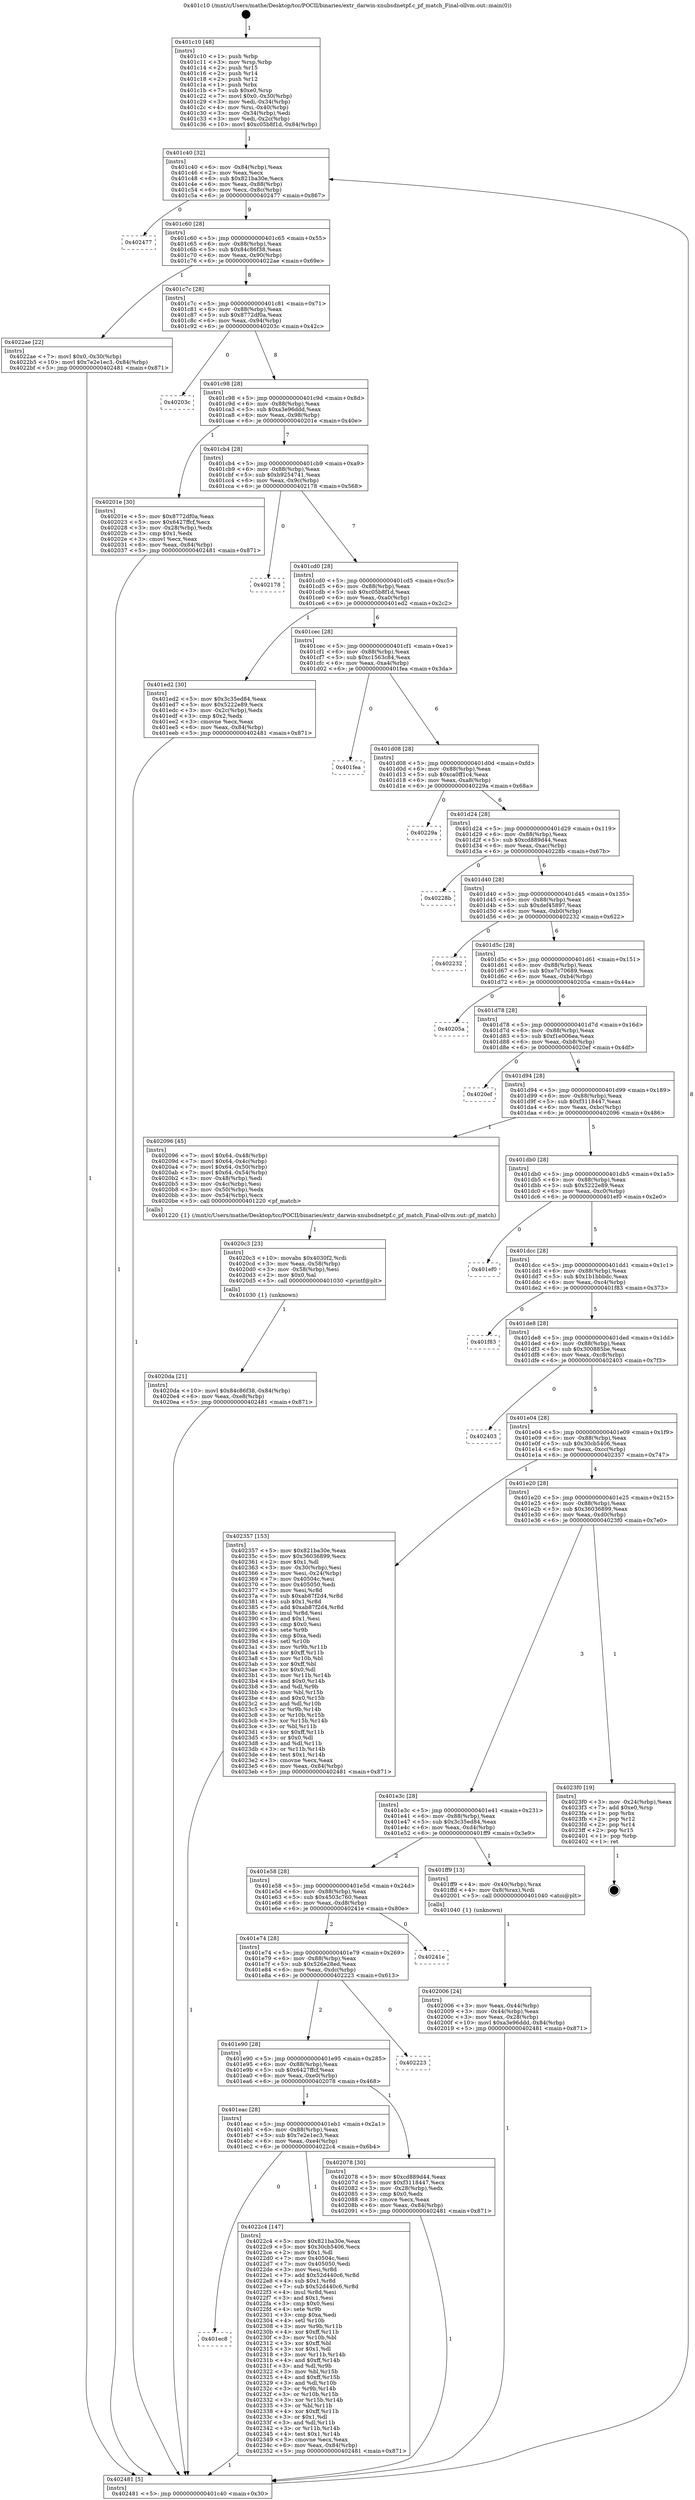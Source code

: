 digraph "0x401c10" {
  label = "0x401c10 (/mnt/c/Users/mathe/Desktop/tcc/POCII/binaries/extr_darwin-xnubsdnetpf.c_pf_match_Final-ollvm.out::main(0))"
  labelloc = "t"
  node[shape=record]

  Entry [label="",width=0.3,height=0.3,shape=circle,fillcolor=black,style=filled]
  "0x401c40" [label="{
     0x401c40 [32]\l
     | [instrs]\l
     &nbsp;&nbsp;0x401c40 \<+6\>: mov -0x84(%rbp),%eax\l
     &nbsp;&nbsp;0x401c46 \<+2\>: mov %eax,%ecx\l
     &nbsp;&nbsp;0x401c48 \<+6\>: sub $0x821ba30e,%ecx\l
     &nbsp;&nbsp;0x401c4e \<+6\>: mov %eax,-0x88(%rbp)\l
     &nbsp;&nbsp;0x401c54 \<+6\>: mov %ecx,-0x8c(%rbp)\l
     &nbsp;&nbsp;0x401c5a \<+6\>: je 0000000000402477 \<main+0x867\>\l
  }"]
  "0x402477" [label="{
     0x402477\l
  }", style=dashed]
  "0x401c60" [label="{
     0x401c60 [28]\l
     | [instrs]\l
     &nbsp;&nbsp;0x401c60 \<+5\>: jmp 0000000000401c65 \<main+0x55\>\l
     &nbsp;&nbsp;0x401c65 \<+6\>: mov -0x88(%rbp),%eax\l
     &nbsp;&nbsp;0x401c6b \<+5\>: sub $0x84c86f38,%eax\l
     &nbsp;&nbsp;0x401c70 \<+6\>: mov %eax,-0x90(%rbp)\l
     &nbsp;&nbsp;0x401c76 \<+6\>: je 00000000004022ae \<main+0x69e\>\l
  }"]
  Exit [label="",width=0.3,height=0.3,shape=circle,fillcolor=black,style=filled,peripheries=2]
  "0x4022ae" [label="{
     0x4022ae [22]\l
     | [instrs]\l
     &nbsp;&nbsp;0x4022ae \<+7\>: movl $0x0,-0x30(%rbp)\l
     &nbsp;&nbsp;0x4022b5 \<+10\>: movl $0x7e2e1ec3,-0x84(%rbp)\l
     &nbsp;&nbsp;0x4022bf \<+5\>: jmp 0000000000402481 \<main+0x871\>\l
  }"]
  "0x401c7c" [label="{
     0x401c7c [28]\l
     | [instrs]\l
     &nbsp;&nbsp;0x401c7c \<+5\>: jmp 0000000000401c81 \<main+0x71\>\l
     &nbsp;&nbsp;0x401c81 \<+6\>: mov -0x88(%rbp),%eax\l
     &nbsp;&nbsp;0x401c87 \<+5\>: sub $0x8772df0a,%eax\l
     &nbsp;&nbsp;0x401c8c \<+6\>: mov %eax,-0x94(%rbp)\l
     &nbsp;&nbsp;0x401c92 \<+6\>: je 000000000040203c \<main+0x42c\>\l
  }"]
  "0x401ec8" [label="{
     0x401ec8\l
  }", style=dashed]
  "0x40203c" [label="{
     0x40203c\l
  }", style=dashed]
  "0x401c98" [label="{
     0x401c98 [28]\l
     | [instrs]\l
     &nbsp;&nbsp;0x401c98 \<+5\>: jmp 0000000000401c9d \<main+0x8d\>\l
     &nbsp;&nbsp;0x401c9d \<+6\>: mov -0x88(%rbp),%eax\l
     &nbsp;&nbsp;0x401ca3 \<+5\>: sub $0xa3e96ddd,%eax\l
     &nbsp;&nbsp;0x401ca8 \<+6\>: mov %eax,-0x98(%rbp)\l
     &nbsp;&nbsp;0x401cae \<+6\>: je 000000000040201e \<main+0x40e\>\l
  }"]
  "0x4022c4" [label="{
     0x4022c4 [147]\l
     | [instrs]\l
     &nbsp;&nbsp;0x4022c4 \<+5\>: mov $0x821ba30e,%eax\l
     &nbsp;&nbsp;0x4022c9 \<+5\>: mov $0x30cb5406,%ecx\l
     &nbsp;&nbsp;0x4022ce \<+2\>: mov $0x1,%dl\l
     &nbsp;&nbsp;0x4022d0 \<+7\>: mov 0x40504c,%esi\l
     &nbsp;&nbsp;0x4022d7 \<+7\>: mov 0x405050,%edi\l
     &nbsp;&nbsp;0x4022de \<+3\>: mov %esi,%r8d\l
     &nbsp;&nbsp;0x4022e1 \<+7\>: add $0x52d440c6,%r8d\l
     &nbsp;&nbsp;0x4022e8 \<+4\>: sub $0x1,%r8d\l
     &nbsp;&nbsp;0x4022ec \<+7\>: sub $0x52d440c6,%r8d\l
     &nbsp;&nbsp;0x4022f3 \<+4\>: imul %r8d,%esi\l
     &nbsp;&nbsp;0x4022f7 \<+3\>: and $0x1,%esi\l
     &nbsp;&nbsp;0x4022fa \<+3\>: cmp $0x0,%esi\l
     &nbsp;&nbsp;0x4022fd \<+4\>: sete %r9b\l
     &nbsp;&nbsp;0x402301 \<+3\>: cmp $0xa,%edi\l
     &nbsp;&nbsp;0x402304 \<+4\>: setl %r10b\l
     &nbsp;&nbsp;0x402308 \<+3\>: mov %r9b,%r11b\l
     &nbsp;&nbsp;0x40230b \<+4\>: xor $0xff,%r11b\l
     &nbsp;&nbsp;0x40230f \<+3\>: mov %r10b,%bl\l
     &nbsp;&nbsp;0x402312 \<+3\>: xor $0xff,%bl\l
     &nbsp;&nbsp;0x402315 \<+3\>: xor $0x1,%dl\l
     &nbsp;&nbsp;0x402318 \<+3\>: mov %r11b,%r14b\l
     &nbsp;&nbsp;0x40231b \<+4\>: and $0xff,%r14b\l
     &nbsp;&nbsp;0x40231f \<+3\>: and %dl,%r9b\l
     &nbsp;&nbsp;0x402322 \<+3\>: mov %bl,%r15b\l
     &nbsp;&nbsp;0x402325 \<+4\>: and $0xff,%r15b\l
     &nbsp;&nbsp;0x402329 \<+3\>: and %dl,%r10b\l
     &nbsp;&nbsp;0x40232c \<+3\>: or %r9b,%r14b\l
     &nbsp;&nbsp;0x40232f \<+3\>: or %r10b,%r15b\l
     &nbsp;&nbsp;0x402332 \<+3\>: xor %r15b,%r14b\l
     &nbsp;&nbsp;0x402335 \<+3\>: or %bl,%r11b\l
     &nbsp;&nbsp;0x402338 \<+4\>: xor $0xff,%r11b\l
     &nbsp;&nbsp;0x40233c \<+3\>: or $0x1,%dl\l
     &nbsp;&nbsp;0x40233f \<+3\>: and %dl,%r11b\l
     &nbsp;&nbsp;0x402342 \<+3\>: or %r11b,%r14b\l
     &nbsp;&nbsp;0x402345 \<+4\>: test $0x1,%r14b\l
     &nbsp;&nbsp;0x402349 \<+3\>: cmovne %ecx,%eax\l
     &nbsp;&nbsp;0x40234c \<+6\>: mov %eax,-0x84(%rbp)\l
     &nbsp;&nbsp;0x402352 \<+5\>: jmp 0000000000402481 \<main+0x871\>\l
  }"]
  "0x40201e" [label="{
     0x40201e [30]\l
     | [instrs]\l
     &nbsp;&nbsp;0x40201e \<+5\>: mov $0x8772df0a,%eax\l
     &nbsp;&nbsp;0x402023 \<+5\>: mov $0x6427ffcf,%ecx\l
     &nbsp;&nbsp;0x402028 \<+3\>: mov -0x28(%rbp),%edx\l
     &nbsp;&nbsp;0x40202b \<+3\>: cmp $0x1,%edx\l
     &nbsp;&nbsp;0x40202e \<+3\>: cmovl %ecx,%eax\l
     &nbsp;&nbsp;0x402031 \<+6\>: mov %eax,-0x84(%rbp)\l
     &nbsp;&nbsp;0x402037 \<+5\>: jmp 0000000000402481 \<main+0x871\>\l
  }"]
  "0x401cb4" [label="{
     0x401cb4 [28]\l
     | [instrs]\l
     &nbsp;&nbsp;0x401cb4 \<+5\>: jmp 0000000000401cb9 \<main+0xa9\>\l
     &nbsp;&nbsp;0x401cb9 \<+6\>: mov -0x88(%rbp),%eax\l
     &nbsp;&nbsp;0x401cbf \<+5\>: sub $0xb9254741,%eax\l
     &nbsp;&nbsp;0x401cc4 \<+6\>: mov %eax,-0x9c(%rbp)\l
     &nbsp;&nbsp;0x401cca \<+6\>: je 0000000000402178 \<main+0x568\>\l
  }"]
  "0x4020da" [label="{
     0x4020da [21]\l
     | [instrs]\l
     &nbsp;&nbsp;0x4020da \<+10\>: movl $0x84c86f38,-0x84(%rbp)\l
     &nbsp;&nbsp;0x4020e4 \<+6\>: mov %eax,-0xe8(%rbp)\l
     &nbsp;&nbsp;0x4020ea \<+5\>: jmp 0000000000402481 \<main+0x871\>\l
  }"]
  "0x402178" [label="{
     0x402178\l
  }", style=dashed]
  "0x401cd0" [label="{
     0x401cd0 [28]\l
     | [instrs]\l
     &nbsp;&nbsp;0x401cd0 \<+5\>: jmp 0000000000401cd5 \<main+0xc5\>\l
     &nbsp;&nbsp;0x401cd5 \<+6\>: mov -0x88(%rbp),%eax\l
     &nbsp;&nbsp;0x401cdb \<+5\>: sub $0xc05b8f1d,%eax\l
     &nbsp;&nbsp;0x401ce0 \<+6\>: mov %eax,-0xa0(%rbp)\l
     &nbsp;&nbsp;0x401ce6 \<+6\>: je 0000000000401ed2 \<main+0x2c2\>\l
  }"]
  "0x4020c3" [label="{
     0x4020c3 [23]\l
     | [instrs]\l
     &nbsp;&nbsp;0x4020c3 \<+10\>: movabs $0x4030f2,%rdi\l
     &nbsp;&nbsp;0x4020cd \<+3\>: mov %eax,-0x58(%rbp)\l
     &nbsp;&nbsp;0x4020d0 \<+3\>: mov -0x58(%rbp),%esi\l
     &nbsp;&nbsp;0x4020d3 \<+2\>: mov $0x0,%al\l
     &nbsp;&nbsp;0x4020d5 \<+5\>: call 0000000000401030 \<printf@plt\>\l
     | [calls]\l
     &nbsp;&nbsp;0x401030 \{1\} (unknown)\l
  }"]
  "0x401ed2" [label="{
     0x401ed2 [30]\l
     | [instrs]\l
     &nbsp;&nbsp;0x401ed2 \<+5\>: mov $0x3c35ed84,%eax\l
     &nbsp;&nbsp;0x401ed7 \<+5\>: mov $0x5222e89,%ecx\l
     &nbsp;&nbsp;0x401edc \<+3\>: mov -0x2c(%rbp),%edx\l
     &nbsp;&nbsp;0x401edf \<+3\>: cmp $0x2,%edx\l
     &nbsp;&nbsp;0x401ee2 \<+3\>: cmovne %ecx,%eax\l
     &nbsp;&nbsp;0x401ee5 \<+6\>: mov %eax,-0x84(%rbp)\l
     &nbsp;&nbsp;0x401eeb \<+5\>: jmp 0000000000402481 \<main+0x871\>\l
  }"]
  "0x401cec" [label="{
     0x401cec [28]\l
     | [instrs]\l
     &nbsp;&nbsp;0x401cec \<+5\>: jmp 0000000000401cf1 \<main+0xe1\>\l
     &nbsp;&nbsp;0x401cf1 \<+6\>: mov -0x88(%rbp),%eax\l
     &nbsp;&nbsp;0x401cf7 \<+5\>: sub $0xc1563c84,%eax\l
     &nbsp;&nbsp;0x401cfc \<+6\>: mov %eax,-0xa4(%rbp)\l
     &nbsp;&nbsp;0x401d02 \<+6\>: je 0000000000401fea \<main+0x3da\>\l
  }"]
  "0x402481" [label="{
     0x402481 [5]\l
     | [instrs]\l
     &nbsp;&nbsp;0x402481 \<+5\>: jmp 0000000000401c40 \<main+0x30\>\l
  }"]
  "0x401c10" [label="{
     0x401c10 [48]\l
     | [instrs]\l
     &nbsp;&nbsp;0x401c10 \<+1\>: push %rbp\l
     &nbsp;&nbsp;0x401c11 \<+3\>: mov %rsp,%rbp\l
     &nbsp;&nbsp;0x401c14 \<+2\>: push %r15\l
     &nbsp;&nbsp;0x401c16 \<+2\>: push %r14\l
     &nbsp;&nbsp;0x401c18 \<+2\>: push %r12\l
     &nbsp;&nbsp;0x401c1a \<+1\>: push %rbx\l
     &nbsp;&nbsp;0x401c1b \<+7\>: sub $0xe0,%rsp\l
     &nbsp;&nbsp;0x401c22 \<+7\>: movl $0x0,-0x30(%rbp)\l
     &nbsp;&nbsp;0x401c29 \<+3\>: mov %edi,-0x34(%rbp)\l
     &nbsp;&nbsp;0x401c2c \<+4\>: mov %rsi,-0x40(%rbp)\l
     &nbsp;&nbsp;0x401c30 \<+3\>: mov -0x34(%rbp),%edi\l
     &nbsp;&nbsp;0x401c33 \<+3\>: mov %edi,-0x2c(%rbp)\l
     &nbsp;&nbsp;0x401c36 \<+10\>: movl $0xc05b8f1d,-0x84(%rbp)\l
  }"]
  "0x401eac" [label="{
     0x401eac [28]\l
     | [instrs]\l
     &nbsp;&nbsp;0x401eac \<+5\>: jmp 0000000000401eb1 \<main+0x2a1\>\l
     &nbsp;&nbsp;0x401eb1 \<+6\>: mov -0x88(%rbp),%eax\l
     &nbsp;&nbsp;0x401eb7 \<+5\>: sub $0x7e2e1ec3,%eax\l
     &nbsp;&nbsp;0x401ebc \<+6\>: mov %eax,-0xe4(%rbp)\l
     &nbsp;&nbsp;0x401ec2 \<+6\>: je 00000000004022c4 \<main+0x6b4\>\l
  }"]
  "0x401fea" [label="{
     0x401fea\l
  }", style=dashed]
  "0x401d08" [label="{
     0x401d08 [28]\l
     | [instrs]\l
     &nbsp;&nbsp;0x401d08 \<+5\>: jmp 0000000000401d0d \<main+0xfd\>\l
     &nbsp;&nbsp;0x401d0d \<+6\>: mov -0x88(%rbp),%eax\l
     &nbsp;&nbsp;0x401d13 \<+5\>: sub $0xca0ff1c4,%eax\l
     &nbsp;&nbsp;0x401d18 \<+6\>: mov %eax,-0xa8(%rbp)\l
     &nbsp;&nbsp;0x401d1e \<+6\>: je 000000000040229a \<main+0x68a\>\l
  }"]
  "0x402078" [label="{
     0x402078 [30]\l
     | [instrs]\l
     &nbsp;&nbsp;0x402078 \<+5\>: mov $0xcd889d44,%eax\l
     &nbsp;&nbsp;0x40207d \<+5\>: mov $0xf3118447,%ecx\l
     &nbsp;&nbsp;0x402082 \<+3\>: mov -0x28(%rbp),%edx\l
     &nbsp;&nbsp;0x402085 \<+3\>: cmp $0x0,%edx\l
     &nbsp;&nbsp;0x402088 \<+3\>: cmove %ecx,%eax\l
     &nbsp;&nbsp;0x40208b \<+6\>: mov %eax,-0x84(%rbp)\l
     &nbsp;&nbsp;0x402091 \<+5\>: jmp 0000000000402481 \<main+0x871\>\l
  }"]
  "0x40229a" [label="{
     0x40229a\l
  }", style=dashed]
  "0x401d24" [label="{
     0x401d24 [28]\l
     | [instrs]\l
     &nbsp;&nbsp;0x401d24 \<+5\>: jmp 0000000000401d29 \<main+0x119\>\l
     &nbsp;&nbsp;0x401d29 \<+6\>: mov -0x88(%rbp),%eax\l
     &nbsp;&nbsp;0x401d2f \<+5\>: sub $0xcd889d44,%eax\l
     &nbsp;&nbsp;0x401d34 \<+6\>: mov %eax,-0xac(%rbp)\l
     &nbsp;&nbsp;0x401d3a \<+6\>: je 000000000040228b \<main+0x67b\>\l
  }"]
  "0x401e90" [label="{
     0x401e90 [28]\l
     | [instrs]\l
     &nbsp;&nbsp;0x401e90 \<+5\>: jmp 0000000000401e95 \<main+0x285\>\l
     &nbsp;&nbsp;0x401e95 \<+6\>: mov -0x88(%rbp),%eax\l
     &nbsp;&nbsp;0x401e9b \<+5\>: sub $0x6427ffcf,%eax\l
     &nbsp;&nbsp;0x401ea0 \<+6\>: mov %eax,-0xe0(%rbp)\l
     &nbsp;&nbsp;0x401ea6 \<+6\>: je 0000000000402078 \<main+0x468\>\l
  }"]
  "0x40228b" [label="{
     0x40228b\l
  }", style=dashed]
  "0x401d40" [label="{
     0x401d40 [28]\l
     | [instrs]\l
     &nbsp;&nbsp;0x401d40 \<+5\>: jmp 0000000000401d45 \<main+0x135\>\l
     &nbsp;&nbsp;0x401d45 \<+6\>: mov -0x88(%rbp),%eax\l
     &nbsp;&nbsp;0x401d4b \<+5\>: sub $0xdef45897,%eax\l
     &nbsp;&nbsp;0x401d50 \<+6\>: mov %eax,-0xb0(%rbp)\l
     &nbsp;&nbsp;0x401d56 \<+6\>: je 0000000000402232 \<main+0x622\>\l
  }"]
  "0x402223" [label="{
     0x402223\l
  }", style=dashed]
  "0x402232" [label="{
     0x402232\l
  }", style=dashed]
  "0x401d5c" [label="{
     0x401d5c [28]\l
     | [instrs]\l
     &nbsp;&nbsp;0x401d5c \<+5\>: jmp 0000000000401d61 \<main+0x151\>\l
     &nbsp;&nbsp;0x401d61 \<+6\>: mov -0x88(%rbp),%eax\l
     &nbsp;&nbsp;0x401d67 \<+5\>: sub $0xe7c70689,%eax\l
     &nbsp;&nbsp;0x401d6c \<+6\>: mov %eax,-0xb4(%rbp)\l
     &nbsp;&nbsp;0x401d72 \<+6\>: je 000000000040205a \<main+0x44a\>\l
  }"]
  "0x401e74" [label="{
     0x401e74 [28]\l
     | [instrs]\l
     &nbsp;&nbsp;0x401e74 \<+5\>: jmp 0000000000401e79 \<main+0x269\>\l
     &nbsp;&nbsp;0x401e79 \<+6\>: mov -0x88(%rbp),%eax\l
     &nbsp;&nbsp;0x401e7f \<+5\>: sub $0x526e28ed,%eax\l
     &nbsp;&nbsp;0x401e84 \<+6\>: mov %eax,-0xdc(%rbp)\l
     &nbsp;&nbsp;0x401e8a \<+6\>: je 0000000000402223 \<main+0x613\>\l
  }"]
  "0x40205a" [label="{
     0x40205a\l
  }", style=dashed]
  "0x401d78" [label="{
     0x401d78 [28]\l
     | [instrs]\l
     &nbsp;&nbsp;0x401d78 \<+5\>: jmp 0000000000401d7d \<main+0x16d\>\l
     &nbsp;&nbsp;0x401d7d \<+6\>: mov -0x88(%rbp),%eax\l
     &nbsp;&nbsp;0x401d83 \<+5\>: sub $0xf1e006ea,%eax\l
     &nbsp;&nbsp;0x401d88 \<+6\>: mov %eax,-0xb8(%rbp)\l
     &nbsp;&nbsp;0x401d8e \<+6\>: je 00000000004020ef \<main+0x4df\>\l
  }"]
  "0x40241e" [label="{
     0x40241e\l
  }", style=dashed]
  "0x4020ef" [label="{
     0x4020ef\l
  }", style=dashed]
  "0x401d94" [label="{
     0x401d94 [28]\l
     | [instrs]\l
     &nbsp;&nbsp;0x401d94 \<+5\>: jmp 0000000000401d99 \<main+0x189\>\l
     &nbsp;&nbsp;0x401d99 \<+6\>: mov -0x88(%rbp),%eax\l
     &nbsp;&nbsp;0x401d9f \<+5\>: sub $0xf3118447,%eax\l
     &nbsp;&nbsp;0x401da4 \<+6\>: mov %eax,-0xbc(%rbp)\l
     &nbsp;&nbsp;0x401daa \<+6\>: je 0000000000402096 \<main+0x486\>\l
  }"]
  "0x402006" [label="{
     0x402006 [24]\l
     | [instrs]\l
     &nbsp;&nbsp;0x402006 \<+3\>: mov %eax,-0x44(%rbp)\l
     &nbsp;&nbsp;0x402009 \<+3\>: mov -0x44(%rbp),%eax\l
     &nbsp;&nbsp;0x40200c \<+3\>: mov %eax,-0x28(%rbp)\l
     &nbsp;&nbsp;0x40200f \<+10\>: movl $0xa3e96ddd,-0x84(%rbp)\l
     &nbsp;&nbsp;0x402019 \<+5\>: jmp 0000000000402481 \<main+0x871\>\l
  }"]
  "0x402096" [label="{
     0x402096 [45]\l
     | [instrs]\l
     &nbsp;&nbsp;0x402096 \<+7\>: movl $0x64,-0x48(%rbp)\l
     &nbsp;&nbsp;0x40209d \<+7\>: movl $0x64,-0x4c(%rbp)\l
     &nbsp;&nbsp;0x4020a4 \<+7\>: movl $0x64,-0x50(%rbp)\l
     &nbsp;&nbsp;0x4020ab \<+7\>: movl $0x64,-0x54(%rbp)\l
     &nbsp;&nbsp;0x4020b2 \<+3\>: mov -0x48(%rbp),%edi\l
     &nbsp;&nbsp;0x4020b5 \<+3\>: mov -0x4c(%rbp),%esi\l
     &nbsp;&nbsp;0x4020b8 \<+3\>: mov -0x50(%rbp),%edx\l
     &nbsp;&nbsp;0x4020bb \<+3\>: mov -0x54(%rbp),%ecx\l
     &nbsp;&nbsp;0x4020be \<+5\>: call 0000000000401220 \<pf_match\>\l
     | [calls]\l
     &nbsp;&nbsp;0x401220 \{1\} (/mnt/c/Users/mathe/Desktop/tcc/POCII/binaries/extr_darwin-xnubsdnetpf.c_pf_match_Final-ollvm.out::pf_match)\l
  }"]
  "0x401db0" [label="{
     0x401db0 [28]\l
     | [instrs]\l
     &nbsp;&nbsp;0x401db0 \<+5\>: jmp 0000000000401db5 \<main+0x1a5\>\l
     &nbsp;&nbsp;0x401db5 \<+6\>: mov -0x88(%rbp),%eax\l
     &nbsp;&nbsp;0x401dbb \<+5\>: sub $0x5222e89,%eax\l
     &nbsp;&nbsp;0x401dc0 \<+6\>: mov %eax,-0xc0(%rbp)\l
     &nbsp;&nbsp;0x401dc6 \<+6\>: je 0000000000401ef0 \<main+0x2e0\>\l
  }"]
  "0x401e58" [label="{
     0x401e58 [28]\l
     | [instrs]\l
     &nbsp;&nbsp;0x401e58 \<+5\>: jmp 0000000000401e5d \<main+0x24d\>\l
     &nbsp;&nbsp;0x401e5d \<+6\>: mov -0x88(%rbp),%eax\l
     &nbsp;&nbsp;0x401e63 \<+5\>: sub $0x4503c760,%eax\l
     &nbsp;&nbsp;0x401e68 \<+6\>: mov %eax,-0xd8(%rbp)\l
     &nbsp;&nbsp;0x401e6e \<+6\>: je 000000000040241e \<main+0x80e\>\l
  }"]
  "0x401ef0" [label="{
     0x401ef0\l
  }", style=dashed]
  "0x401dcc" [label="{
     0x401dcc [28]\l
     | [instrs]\l
     &nbsp;&nbsp;0x401dcc \<+5\>: jmp 0000000000401dd1 \<main+0x1c1\>\l
     &nbsp;&nbsp;0x401dd1 \<+6\>: mov -0x88(%rbp),%eax\l
     &nbsp;&nbsp;0x401dd7 \<+5\>: sub $0x1b1bbbdc,%eax\l
     &nbsp;&nbsp;0x401ddc \<+6\>: mov %eax,-0xc4(%rbp)\l
     &nbsp;&nbsp;0x401de2 \<+6\>: je 0000000000401f83 \<main+0x373\>\l
  }"]
  "0x401ff9" [label="{
     0x401ff9 [13]\l
     | [instrs]\l
     &nbsp;&nbsp;0x401ff9 \<+4\>: mov -0x40(%rbp),%rax\l
     &nbsp;&nbsp;0x401ffd \<+4\>: mov 0x8(%rax),%rdi\l
     &nbsp;&nbsp;0x402001 \<+5\>: call 0000000000401040 \<atoi@plt\>\l
     | [calls]\l
     &nbsp;&nbsp;0x401040 \{1\} (unknown)\l
  }"]
  "0x401f83" [label="{
     0x401f83\l
  }", style=dashed]
  "0x401de8" [label="{
     0x401de8 [28]\l
     | [instrs]\l
     &nbsp;&nbsp;0x401de8 \<+5\>: jmp 0000000000401ded \<main+0x1dd\>\l
     &nbsp;&nbsp;0x401ded \<+6\>: mov -0x88(%rbp),%eax\l
     &nbsp;&nbsp;0x401df3 \<+5\>: sub $0x300885be,%eax\l
     &nbsp;&nbsp;0x401df8 \<+6\>: mov %eax,-0xc8(%rbp)\l
     &nbsp;&nbsp;0x401dfe \<+6\>: je 0000000000402403 \<main+0x7f3\>\l
  }"]
  "0x401e3c" [label="{
     0x401e3c [28]\l
     | [instrs]\l
     &nbsp;&nbsp;0x401e3c \<+5\>: jmp 0000000000401e41 \<main+0x231\>\l
     &nbsp;&nbsp;0x401e41 \<+6\>: mov -0x88(%rbp),%eax\l
     &nbsp;&nbsp;0x401e47 \<+5\>: sub $0x3c35ed84,%eax\l
     &nbsp;&nbsp;0x401e4c \<+6\>: mov %eax,-0xd4(%rbp)\l
     &nbsp;&nbsp;0x401e52 \<+6\>: je 0000000000401ff9 \<main+0x3e9\>\l
  }"]
  "0x402403" [label="{
     0x402403\l
  }", style=dashed]
  "0x401e04" [label="{
     0x401e04 [28]\l
     | [instrs]\l
     &nbsp;&nbsp;0x401e04 \<+5\>: jmp 0000000000401e09 \<main+0x1f9\>\l
     &nbsp;&nbsp;0x401e09 \<+6\>: mov -0x88(%rbp),%eax\l
     &nbsp;&nbsp;0x401e0f \<+5\>: sub $0x30cb5406,%eax\l
     &nbsp;&nbsp;0x401e14 \<+6\>: mov %eax,-0xcc(%rbp)\l
     &nbsp;&nbsp;0x401e1a \<+6\>: je 0000000000402357 \<main+0x747\>\l
  }"]
  "0x4023f0" [label="{
     0x4023f0 [19]\l
     | [instrs]\l
     &nbsp;&nbsp;0x4023f0 \<+3\>: mov -0x24(%rbp),%eax\l
     &nbsp;&nbsp;0x4023f3 \<+7\>: add $0xe0,%rsp\l
     &nbsp;&nbsp;0x4023fa \<+1\>: pop %rbx\l
     &nbsp;&nbsp;0x4023fb \<+2\>: pop %r12\l
     &nbsp;&nbsp;0x4023fd \<+2\>: pop %r14\l
     &nbsp;&nbsp;0x4023ff \<+2\>: pop %r15\l
     &nbsp;&nbsp;0x402401 \<+1\>: pop %rbp\l
     &nbsp;&nbsp;0x402402 \<+1\>: ret\l
  }"]
  "0x402357" [label="{
     0x402357 [153]\l
     | [instrs]\l
     &nbsp;&nbsp;0x402357 \<+5\>: mov $0x821ba30e,%eax\l
     &nbsp;&nbsp;0x40235c \<+5\>: mov $0x36036899,%ecx\l
     &nbsp;&nbsp;0x402361 \<+2\>: mov $0x1,%dl\l
     &nbsp;&nbsp;0x402363 \<+3\>: mov -0x30(%rbp),%esi\l
     &nbsp;&nbsp;0x402366 \<+3\>: mov %esi,-0x24(%rbp)\l
     &nbsp;&nbsp;0x402369 \<+7\>: mov 0x40504c,%esi\l
     &nbsp;&nbsp;0x402370 \<+7\>: mov 0x405050,%edi\l
     &nbsp;&nbsp;0x402377 \<+3\>: mov %esi,%r8d\l
     &nbsp;&nbsp;0x40237a \<+7\>: sub $0xab87f2d4,%r8d\l
     &nbsp;&nbsp;0x402381 \<+4\>: sub $0x1,%r8d\l
     &nbsp;&nbsp;0x402385 \<+7\>: add $0xab87f2d4,%r8d\l
     &nbsp;&nbsp;0x40238c \<+4\>: imul %r8d,%esi\l
     &nbsp;&nbsp;0x402390 \<+3\>: and $0x1,%esi\l
     &nbsp;&nbsp;0x402393 \<+3\>: cmp $0x0,%esi\l
     &nbsp;&nbsp;0x402396 \<+4\>: sete %r9b\l
     &nbsp;&nbsp;0x40239a \<+3\>: cmp $0xa,%edi\l
     &nbsp;&nbsp;0x40239d \<+4\>: setl %r10b\l
     &nbsp;&nbsp;0x4023a1 \<+3\>: mov %r9b,%r11b\l
     &nbsp;&nbsp;0x4023a4 \<+4\>: xor $0xff,%r11b\l
     &nbsp;&nbsp;0x4023a8 \<+3\>: mov %r10b,%bl\l
     &nbsp;&nbsp;0x4023ab \<+3\>: xor $0xff,%bl\l
     &nbsp;&nbsp;0x4023ae \<+3\>: xor $0x0,%dl\l
     &nbsp;&nbsp;0x4023b1 \<+3\>: mov %r11b,%r14b\l
     &nbsp;&nbsp;0x4023b4 \<+4\>: and $0x0,%r14b\l
     &nbsp;&nbsp;0x4023b8 \<+3\>: and %dl,%r9b\l
     &nbsp;&nbsp;0x4023bb \<+3\>: mov %bl,%r15b\l
     &nbsp;&nbsp;0x4023be \<+4\>: and $0x0,%r15b\l
     &nbsp;&nbsp;0x4023c2 \<+3\>: and %dl,%r10b\l
     &nbsp;&nbsp;0x4023c5 \<+3\>: or %r9b,%r14b\l
     &nbsp;&nbsp;0x4023c8 \<+3\>: or %r10b,%r15b\l
     &nbsp;&nbsp;0x4023cb \<+3\>: xor %r15b,%r14b\l
     &nbsp;&nbsp;0x4023ce \<+3\>: or %bl,%r11b\l
     &nbsp;&nbsp;0x4023d1 \<+4\>: xor $0xff,%r11b\l
     &nbsp;&nbsp;0x4023d5 \<+3\>: or $0x0,%dl\l
     &nbsp;&nbsp;0x4023d8 \<+3\>: and %dl,%r11b\l
     &nbsp;&nbsp;0x4023db \<+3\>: or %r11b,%r14b\l
     &nbsp;&nbsp;0x4023de \<+4\>: test $0x1,%r14b\l
     &nbsp;&nbsp;0x4023e2 \<+3\>: cmovne %ecx,%eax\l
     &nbsp;&nbsp;0x4023e5 \<+6\>: mov %eax,-0x84(%rbp)\l
     &nbsp;&nbsp;0x4023eb \<+5\>: jmp 0000000000402481 \<main+0x871\>\l
  }"]
  "0x401e20" [label="{
     0x401e20 [28]\l
     | [instrs]\l
     &nbsp;&nbsp;0x401e20 \<+5\>: jmp 0000000000401e25 \<main+0x215\>\l
     &nbsp;&nbsp;0x401e25 \<+6\>: mov -0x88(%rbp),%eax\l
     &nbsp;&nbsp;0x401e2b \<+5\>: sub $0x36036899,%eax\l
     &nbsp;&nbsp;0x401e30 \<+6\>: mov %eax,-0xd0(%rbp)\l
     &nbsp;&nbsp;0x401e36 \<+6\>: je 00000000004023f0 \<main+0x7e0\>\l
  }"]
  Entry -> "0x401c10" [label=" 1"]
  "0x401c40" -> "0x402477" [label=" 0"]
  "0x401c40" -> "0x401c60" [label=" 9"]
  "0x4023f0" -> Exit [label=" 1"]
  "0x401c60" -> "0x4022ae" [label=" 1"]
  "0x401c60" -> "0x401c7c" [label=" 8"]
  "0x402357" -> "0x402481" [label=" 1"]
  "0x401c7c" -> "0x40203c" [label=" 0"]
  "0x401c7c" -> "0x401c98" [label=" 8"]
  "0x4022c4" -> "0x402481" [label=" 1"]
  "0x401c98" -> "0x40201e" [label=" 1"]
  "0x401c98" -> "0x401cb4" [label=" 7"]
  "0x401eac" -> "0x401ec8" [label=" 0"]
  "0x401cb4" -> "0x402178" [label=" 0"]
  "0x401cb4" -> "0x401cd0" [label=" 7"]
  "0x401eac" -> "0x4022c4" [label=" 1"]
  "0x401cd0" -> "0x401ed2" [label=" 1"]
  "0x401cd0" -> "0x401cec" [label=" 6"]
  "0x401ed2" -> "0x402481" [label=" 1"]
  "0x401c10" -> "0x401c40" [label=" 1"]
  "0x402481" -> "0x401c40" [label=" 8"]
  "0x4022ae" -> "0x402481" [label=" 1"]
  "0x401cec" -> "0x401fea" [label=" 0"]
  "0x401cec" -> "0x401d08" [label=" 6"]
  "0x4020da" -> "0x402481" [label=" 1"]
  "0x401d08" -> "0x40229a" [label=" 0"]
  "0x401d08" -> "0x401d24" [label=" 6"]
  "0x4020c3" -> "0x4020da" [label=" 1"]
  "0x401d24" -> "0x40228b" [label=" 0"]
  "0x401d24" -> "0x401d40" [label=" 6"]
  "0x402078" -> "0x402481" [label=" 1"]
  "0x401d40" -> "0x402232" [label=" 0"]
  "0x401d40" -> "0x401d5c" [label=" 6"]
  "0x401e90" -> "0x401eac" [label=" 1"]
  "0x401d5c" -> "0x40205a" [label=" 0"]
  "0x401d5c" -> "0x401d78" [label=" 6"]
  "0x402096" -> "0x4020c3" [label=" 1"]
  "0x401d78" -> "0x4020ef" [label=" 0"]
  "0x401d78" -> "0x401d94" [label=" 6"]
  "0x401e74" -> "0x401e90" [label=" 2"]
  "0x401d94" -> "0x402096" [label=" 1"]
  "0x401d94" -> "0x401db0" [label=" 5"]
  "0x401e90" -> "0x402078" [label=" 1"]
  "0x401db0" -> "0x401ef0" [label=" 0"]
  "0x401db0" -> "0x401dcc" [label=" 5"]
  "0x401e58" -> "0x401e74" [label=" 2"]
  "0x401dcc" -> "0x401f83" [label=" 0"]
  "0x401dcc" -> "0x401de8" [label=" 5"]
  "0x401e58" -> "0x40241e" [label=" 0"]
  "0x401de8" -> "0x402403" [label=" 0"]
  "0x401de8" -> "0x401e04" [label=" 5"]
  "0x40201e" -> "0x402481" [label=" 1"]
  "0x401e04" -> "0x402357" [label=" 1"]
  "0x401e04" -> "0x401e20" [label=" 4"]
  "0x402006" -> "0x402481" [label=" 1"]
  "0x401e20" -> "0x4023f0" [label=" 1"]
  "0x401e20" -> "0x401e3c" [label=" 3"]
  "0x401e74" -> "0x402223" [label=" 0"]
  "0x401e3c" -> "0x401ff9" [label=" 1"]
  "0x401e3c" -> "0x401e58" [label=" 2"]
  "0x401ff9" -> "0x402006" [label=" 1"]
}
